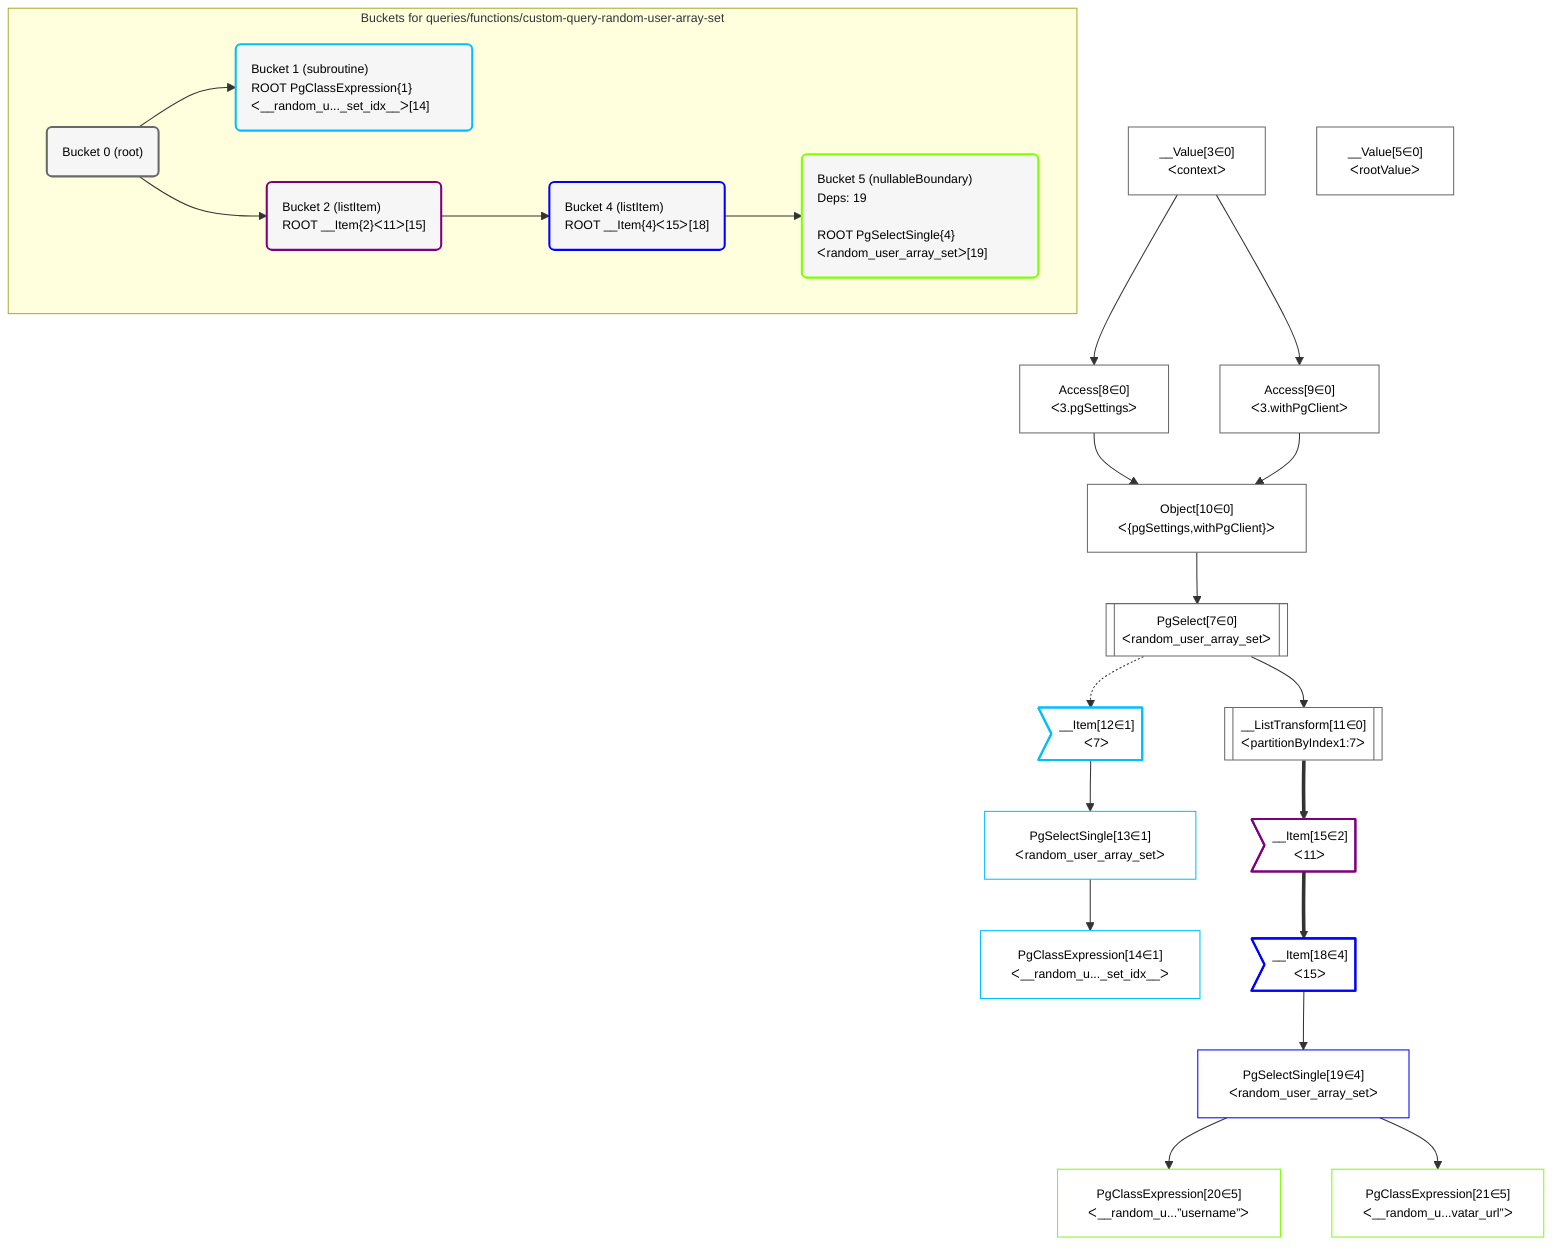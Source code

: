 %%{init: {'themeVariables': { 'fontSize': '12px'}}}%%
graph TD
    classDef path fill:#eee,stroke:#000,color:#000
    classDef plan fill:#fff,stroke-width:1px,color:#000
    classDef itemplan fill:#fff,stroke-width:2px,color:#000
    classDef sideeffectplan fill:#f00,stroke-width:2px,color:#000
    classDef bucket fill:#f6f6f6,color:#000,stroke-width:2px,text-align:left


    %% define steps
    __Value3["__Value[3∈0]<br />ᐸcontextᐳ"]:::plan
    __Value5["__Value[5∈0]<br />ᐸrootValueᐳ"]:::plan
    Access8["Access[8∈0]<br />ᐸ3.pgSettingsᐳ"]:::plan
    Access9["Access[9∈0]<br />ᐸ3.withPgClientᐳ"]:::plan
    Object10["Object[10∈0]<br />ᐸ{pgSettings,withPgClient}ᐳ"]:::plan
    PgSelect7[["PgSelect[7∈0]<br />ᐸrandom_user_array_setᐳ"]]:::plan
    __ListTransform11[["__ListTransform[11∈0]<br />ᐸpartitionByIndex1:7ᐳ"]]:::plan
    __Item12>"__Item[12∈1]<br />ᐸ7ᐳ"]:::itemplan
    PgSelectSingle13["PgSelectSingle[13∈1]<br />ᐸrandom_user_array_setᐳ"]:::plan
    PgClassExpression14["PgClassExpression[14∈1]<br />ᐸ__random_u..._set_idx__ᐳ"]:::plan
    __Item15>"__Item[15∈2]<br />ᐸ11ᐳ"]:::itemplan
    __Item18>"__Item[18∈4]<br />ᐸ15ᐳ"]:::itemplan
    PgSelectSingle19["PgSelectSingle[19∈4]<br />ᐸrandom_user_array_setᐳ"]:::plan
    PgClassExpression20["PgClassExpression[20∈5]<br />ᐸ__random_u...”username”ᐳ"]:::plan
    PgClassExpression21["PgClassExpression[21∈5]<br />ᐸ__random_u...vatar_url”ᐳ"]:::plan

    %% plan dependencies
    __Value3 --> Access8
    __Value3 --> Access9
    Access8 & Access9 --> Object10
    Object10 --> PgSelect7
    PgSelect7 --> __ListTransform11
    PgSelect7 -.-> __Item12
    __Item12 --> PgSelectSingle13
    PgSelectSingle13 --> PgClassExpression14
    __ListTransform11 ==> __Item15
    __Item15 ==> __Item18
    __Item18 --> PgSelectSingle19
    PgSelectSingle19 --> PgClassExpression20
    PgSelectSingle19 --> PgClassExpression21

    subgraph "Buckets for queries/functions/custom-query-random-user-array-set"
    Bucket0("Bucket 0 (root)"):::bucket
    classDef bucket0 stroke:#696969
    class Bucket0,__Value3,__Value5,PgSelect7,Access8,Access9,Object10,__ListTransform11 bucket0
    Bucket1("Bucket 1 (subroutine)<br />ROOT PgClassExpression{1}ᐸ__random_u..._set_idx__ᐳ[14]"):::bucket
    classDef bucket1 stroke:#00bfff
    class Bucket1,__Item12,PgSelectSingle13,PgClassExpression14 bucket1
    Bucket2("Bucket 2 (listItem)<br />ROOT __Item{2}ᐸ11ᐳ[15]"):::bucket
    classDef bucket2 stroke:#7f007f
    class Bucket2,__Item15 bucket2
    Bucket4("Bucket 4 (listItem)<br />ROOT __Item{4}ᐸ15ᐳ[18]"):::bucket
    classDef bucket4 stroke:#0000ff
    class Bucket4,__Item18,PgSelectSingle19 bucket4
    Bucket5("Bucket 5 (nullableBoundary)<br />Deps: 19<br /><br />ROOT PgSelectSingle{4}ᐸrandom_user_array_setᐳ[19]"):::bucket
    classDef bucket5 stroke:#7fff00
    class Bucket5,PgClassExpression20,PgClassExpression21 bucket5
    Bucket0 --> Bucket1 & Bucket2
    Bucket2 --> Bucket4
    Bucket4 --> Bucket5
    end